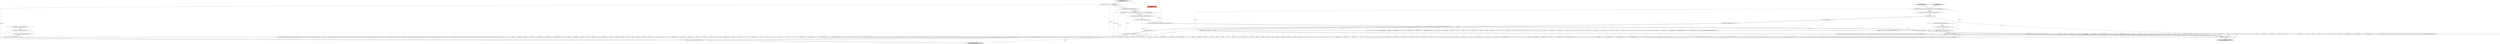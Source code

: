 digraph {
11 [style = filled, label = "setState(827)@@@7@@@['1', '1', '0']", fillcolor = white, shape = ellipse image = "AAA0AAABBB1BBB"];
9 [style = filled, label = "_localctx.exception = re@@@47@@@['1', '1', '0']", fillcolor = white, shape = ellipse image = "AAA0AAABBB1BBB"];
6 [style = filled, label = "int _la@@@5@@@['1', '1', '0']", fillcolor = white, shape = ellipse image = "AAA0AAABBB1BBB"];
32 [style = filled, label = "_errHandler.reportError(this,re)@@@180@@@['0', '0', '1']", fillcolor = white, shape = ellipse image = "AAA0AAABBB3BBB"];
25 [style = filled, label = "int _parentState = getState()@@@4@@@['0', '0', '1']", fillcolor = white, shape = ellipse image = "AAA0AAABBB3BBB"];
4 [style = filled, label = "TableIdentifierContext _localctx = new TableIdentifierContext(_ctx,getState())@@@3@@@['1', '1', '0']", fillcolor = white, shape = ellipse image = "AAA0AAABBB1BBB"];
22 [style = filled, label = "PrimaryExpressionContext _localctx = new PrimaryExpressionContext(_ctx,_parentState)@@@5@@@['0', '0', '1']", fillcolor = white, shape = ellipse image = "AAA0AAABBB3BBB"];
30 [style = filled, label = "int _startState = 70@@@7@@@['0', '0', '1']", fillcolor = white, shape = ellipse image = "AAA0AAABBB3BBB"];
21 [style = filled, label = "RecognitionException re@@@178@@@['0', '0', '1']", fillcolor = white, shape = diamond image = "AAA0AAABBB3BBB"];
3 [style = filled, label = "tableIdentifier['1', '0', '0']", fillcolor = lightgray, shape = diamond image = "AAA0AAABBB1BBB"];
5 [style = filled, label = "enterRule(_localctx,106,RULE_tableIdentifier)@@@4@@@['1', '1', '0']", fillcolor = white, shape = ellipse image = "AAA0AAABBB1BBB"];
33 [style = filled, label = "int _alt@@@11@@@['0', '0', '1']", fillcolor = white, shape = ellipse image = "AAA0AAABBB3BBB"];
15 [style = filled, label = "enterOuterAlt(_localctx,2)@@@27@@@['1', '1', '0']", fillcolor = white, shape = ellipse image = "AAA0AAABBB1BBB"];
34 [style = filled, label = "PrimaryExpressionContext _prevctx = _localctx@@@6@@@['0', '0', '1']", fillcolor = white, shape = ellipse image = "AAA0AAABBB3BBB"];
31 [style = filled, label = "_localctx.exception = re@@@179@@@['0', '0', '1']", fillcolor = white, shape = ellipse image = "AAA0AAABBB3BBB"];
16 [style = filled, label = "(((_la) & ~0x3f) == 0 && ((1L << _la) & ((1L << ANALYZE) | (1L << ANALYZED) | (1L << CATALOGS) | (1L << COLUMNS) | (1L << CURRENT_DATE) | (1L << CURRENT_TIME) | (1L << CURRENT_TIMESTAMP) | (1L << DAY) | (1L << DEBUG) | (1L << EXECUTABLE) | (1L << EXPLAIN) | (1L << FIRST) | (1L << FORMAT) | (1L << FULL) | (1L << FUNCTIONS) | (1L << GRAPHVIZ) | (1L << HOUR) | (1L << INTERVAL) | (1L << LAST) | (1L << LIMIT) | (1L << MAPPED) | (1L << MINUTE) | (1L << MONTH))) != 0) || ((((_la - 70)) & ~0x3f) == 0 && ((1L << (_la - 70)) & ((1L << (OPTIMIZED - 70)) | (1L << (PARSED - 70)) | (1L << (PHYSICAL - 70)) | (1L << (PIVOT - 70)) | (1L << (PLAN - 70)) | (1L << (RLIKE - 70)) | (1L << (QUERY - 70)) | (1L << (SCHEMAS - 70)) | (1L << (SECOND - 70)) | (1L << (SHOW - 70)) | (1L << (SYS - 70)) | (1L << (TABLES - 70)) | (1L << (TEXT - 70)) | (1L << (TOP - 70)) | (1L << (TYPE - 70)) | (1L << (TYPES - 70)) | (1L << (VERIFY - 70)) | (1L << (YEAR - 70)) | (1L << (IDENTIFIER - 70)) | (1L << (DIGIT_IDENTIFIER - 70)) | (1L << (QUOTED_IDENTIFIER - 70)))) != 0) || _la == BACKQUOTED_IDENTIFIER@@@15@@@['1', '1', '0']", fillcolor = white, shape = diamond image = "AAA0AAABBB1BBB"];
1 [style = filled, label = "enterOuterAlt(_localctx,1)@@@10@@@['1', '1', '0']", fillcolor = white, shape = ellipse image = "AAA0AAABBB1BBB"];
19 [style = filled, label = "tableIdentifier['0', '1', '0']", fillcolor = lightgray, shape = diamond image = "AAA0AAABBB2BBB"];
18 [style = filled, label = "int _la@@@9@@@['1', '1', '1']", fillcolor = white, shape = ellipse image = "AAA0AAABBB1BBB"];
17 [style = filled, label = "{setState(824)_errHandler.sync(this)switch (getInterpreter().adaptivePredict(_input,109,_ctx)) {case 1:{setState(821)((TableIdentifierContext)_localctx).catalog = identifier()setState(822)match(T__3)}breaksetState(826)((TableIdentifierContext)_localctx).name = identifier()}@@@28@@@['1', '1', '0']", fillcolor = white, shape = ellipse image = "AAA0AAABBB1BBB"];
7 [style = filled, label = "RecognitionException re@@@46@@@['1', '1', '0']", fillcolor = white, shape = diamond image = "AAA0AAABBB1BBB"];
20 [style = filled, label = "enterOuterAlt(_localctx,1)@@@12@@@['0', '0', '1']", fillcolor = white, shape = ellipse image = "AAA0AAABBB3BBB"];
2 [style = filled, label = "{setState(818)_errHandler.sync(this)_la = _input.LA(1)if ((((_la) & ~0x3f) == 0 && ((1L << _la) & ((1L << ANALYZE) | (1L << ANALYZED) | (1L << CATALOGS) | (1L << COLUMNS) | (1L << CURRENT_DATE) | (1L << CURRENT_TIME) | (1L << CURRENT_TIMESTAMP) | (1L << DAY) | (1L << DEBUG) | (1L << EXECUTABLE) | (1L << EXPLAIN) | (1L << FIRST) | (1L << FORMAT) | (1L << FULL) | (1L << FUNCTIONS) | (1L << GRAPHVIZ) | (1L << HOUR) | (1L << INTERVAL) | (1L << LAST) | (1L << LIMIT) | (1L << MAPPED) | (1L << MINUTE) | (1L << MONTH))) != 0) || ((((_la - 70)) & ~0x3f) == 0 && ((1L << (_la - 70)) & ((1L << (OPTIMIZED - 70)) | (1L << (PARSED - 70)) | (1L << (PHYSICAL - 70)) | (1L << (PIVOT - 70)) | (1L << (PLAN - 70)) | (1L << (RLIKE - 70)) | (1L << (QUERY - 70)) | (1L << (SCHEMAS - 70)) | (1L << (SECOND - 70)) | (1L << (SHOW - 70)) | (1L << (SYS - 70)) | (1L << (TABLES - 70)) | (1L << (TEXT - 70)) | (1L << (TOP - 70)) | (1L << (TYPE - 70)) | (1L << (TYPES - 70)) | (1L << (VERIFY - 70)) | (1L << (YEAR - 70)) | (1L << (IDENTIFIER - 70)) | (1L << (DIGIT_IDENTIFIER - 70)) | (1L << (QUOTED_IDENTIFIER - 70)))) != 0) || _la == BACKQUOTED_IDENTIFIER) {{setState(815)((TableIdentifierContext)_localctx).catalog = identifier()setState(816)match(T__3)}}setState(820)match(TABLE_IDENTIFIER)}@@@11@@@['1', '1', '0']", fillcolor = white, shape = ellipse image = "AAA0AAABBB1BBB"];
0 [style = filled, label = "_errHandler.recover(this,re)@@@49@@@['1', '1', '0']", fillcolor = white, shape = ellipse image = "AAA0AAABBB1BBB"];
29 [style = filled, label = "{unrollRecursionContexts(_parentctx)}@@@183@@@['0', '0', '1']", fillcolor = white, shape = ellipse image = "AAA0AAABBB3BBB"];
35 [style = filled, label = "return _localctx@@@186@@@['0', '0', '1']", fillcolor = lightgray, shape = ellipse image = "AAA0AAABBB3BBB"];
14 [style = filled, label = "return _localctx@@@54@@@['1', '1', '0']", fillcolor = lightgray, shape = ellipse image = "AAA0AAABBB1BBB"];
36 [style = filled, label = "ParserRuleContext _parentctx = _ctx@@@3@@@['0', '0', '1']", fillcolor = white, shape = ellipse image = "AAA0AAABBB3BBB"];
26 [style = filled, label = "{setState(668)_errHandler.sync(this)switch (getInterpreter().adaptivePredict(_input,91,_ctx)) {case 1:{_localctx = new CastContext(_localctx)_ctx = _localctx_prevctx = _localctxsetState(633)castExpression()}breakcase 2:{_localctx = new ExtractContext(_localctx)_ctx = _localctx_prevctx = _localctxsetState(634)extractExpression()}breakcase 3:{_localctx = new CurrentDateTimeFunctionContext(_localctx)_ctx = _localctx_prevctx = _localctxsetState(635)builtinDateTimeFunction()}breakcase 4:{_localctx = new ConstantDefaultContext(_localctx)_ctx = _localctx_prevctx = _localctxsetState(636)constant()}breakcase 5:{_localctx = new StarContext(_localctx)_ctx = _localctx_prevctx = _localctxsetState(640)_la = _input.LA(1)if ((((_la) & ~0x3f) == 0 && ((1L << _la) & ((1L << ANALYZE) | (1L << ANALYZED) | (1L << CATALOGS) | (1L << COLUMNS) | (1L << CURRENT_DATE) | (1L << CURRENT_TIME) | (1L << CURRENT_TIMESTAMP) | (1L << DAY) | (1L << DEBUG) | (1L << EXECUTABLE) | (1L << EXPLAIN) | (1L << FIRST) | (1L << FORMAT) | (1L << FULL) | (1L << FUNCTIONS) | (1L << GRAPHVIZ) | (1L << HOUR) | (1L << INTERVAL) | (1L << LAST) | (1L << LIMIT) | (1L << MAPPED) | (1L << MINUTE) | (1L << MONTH))) != 0) || ((((_la - 70)) & ~0x3f) == 0 && ((1L << (_la - 70)) & ((1L << (OPTIMIZED - 70)) | (1L << (PARSED - 70)) | (1L << (PHYSICAL - 70)) | (1L << (PIVOT - 70)) | (1L << (PLAN - 70)) | (1L << (RLIKE - 70)) | (1L << (QUERY - 70)) | (1L << (SCHEMAS - 70)) | (1L << (SECOND - 70)) | (1L << (SHOW - 70)) | (1L << (SYS - 70)) | (1L << (TABLES - 70)) | (1L << (TEXT - 70)) | (1L << (TOP - 70)) | (1L << (TYPE - 70)) | (1L << (TYPES - 70)) | (1L << (VERIFY - 70)) | (1L << (YEAR - 70)) | (1L << (IDENTIFIER - 70)) | (1L << (DIGIT_IDENTIFIER - 70)) | (1L << (QUOTED_IDENTIFIER - 70)))) != 0) || _la == BACKQUOTED_IDENTIFIER) {{setState(637)qualifiedName()setState(638)match(DOT)}}setState(642)match(ASTERISK)}breakcase 6:{_localctx = new FunctionContext(_localctx)_ctx = _localctx_prevctx = _localctxsetState(643)functionExpression()}breakcase 7:{_localctx = new SubqueryExpressionContext(_localctx)_ctx = _localctx_prevctx = _localctxsetState(644)match(T__0)setState(645)query()setState(646)match(T__1)}breakcase 8:{_localctx = new DereferenceContext(_localctx)_ctx = _localctx_prevctx = _localctxsetState(648)qualifiedName()}breakcase 9:{_localctx = new ParenthesizedExpressionContext(_localctx)_ctx = _localctx_prevctx = _localctxsetState(649)match(T__0)setState(650)expression()setState(651)match(T__1)}breakcase 10:{_localctx = new CaseContext(_localctx)_ctx = _localctx_prevctx = _localctxsetState(653)match(CASE)setState(655)_la = _input.LA(1)if ((((_la) & ~0x3f) == 0 && ((1L << _la) & ((1L << T__0) | (1L << ANALYZE) | (1L << ANALYZED) | (1L << CASE) | (1L << CAST) | (1L << CATALOGS) | (1L << COLUMNS) | (1L << CONVERT) | (1L << CURRENT_DATE) | (1L << CURRENT_TIME) | (1L << CURRENT_TIMESTAMP) | (1L << DAY) | (1L << DEBUG) | (1L << EXECUTABLE) | (1L << EXISTS) | (1L << EXPLAIN) | (1L << EXTRACT) | (1L << FALSE) | (1L << FIRST) | (1L << FORMAT) | (1L << FULL) | (1L << FUNCTIONS) | (1L << GRAPHVIZ) | (1L << HOUR) | (1L << INTERVAL) | (1L << LAST) | (1L << LEFT) | (1L << LIMIT) | (1L << MAPPED) | (1L << MATCH) | (1L << MINUTE) | (1L << MONTH))) != 0) || ((((_la - 66)) & ~0x3f) == 0 && ((1L << (_la - 66)) & ((1L << (NOT - 66)) | (1L << (NULL - 66)) | (1L << (OPTIMIZED - 66)) | (1L << (PARSED - 66)) | (1L << (PHYSICAL - 66)) | (1L << (PIVOT - 66)) | (1L << (PLAN - 66)) | (1L << (RIGHT - 66)) | (1L << (RLIKE - 66)) | (1L << (QUERY - 66)) | (1L << (SCHEMAS - 66)) | (1L << (SECOND - 66)) | (1L << (SHOW - 66)) | (1L << (SYS - 66)) | (1L << (TABLES - 66)) | (1L << (TEXT - 66)) | (1L << (TRUE - 66)) | (1L << (TOP - 66)) | (1L << (TYPE - 66)) | (1L << (TYPES - 66)) | (1L << (VERIFY - 66)) | (1L << (YEAR - 66)) | (1L << (FUNCTION_ESC - 66)) | (1L << (DATE_ESC - 66)) | (1L << (TIME_ESC - 66)) | (1L << (TIMESTAMP_ESC - 66)) | (1L << (GUID_ESC - 66)) | (1L << (PLUS - 66)) | (1L << (MINUS - 66)) | (1L << (ASTERISK - 66)) | (1L << (PARAM - 66)) | (1L << (STRING - 66)) | (1L << (INTEGER_VALUE - 66)) | (1L << (DECIMAL_VALUE - 66)))) != 0) || ((((_la - 130)) & ~0x3f) == 0 && ((1L << (_la - 130)) & ((1L << (IDENTIFIER - 130)) | (1L << (DIGIT_IDENTIFIER - 130)) | (1L << (QUOTED_IDENTIFIER - 130)) | (1L << (BACKQUOTED_IDENTIFIER - 130)))) != 0)) {{setState(654)((CaseContext)_localctx).operand = booleanExpression(0)}}setState(658)_errHandler.sync(this)_la = _input.LA(1)setState(664)_la = _input.LA(1)if (_la == ELSE) {{setState(662)match(ELSE)setState(663)((CaseContext)_localctx).elseClause = booleanExpression(0)}}setState(666)match(END)}break_ctx.stop = _input.LT(-1)setState(675)_errHandler.sync(this)_alt = getInterpreter().adaptivePredict(_input,92,_ctx)while (_alt != 2 && _alt != org.antlr.v4.runtime.atn.ATN.INVALID_ALT_NUMBER) {if (_alt == 1) {if (_parseListeners != null) triggerExitRuleEvent()_prevctx = _localctx{{_localctx = new CastOperatorExpressionContext(new PrimaryExpressionContext(_parentctx,_parentState))pushNewRecursionContext(_localctx,_startState,RULE_primaryExpression)setState(670)if (!(precpred(_ctx,10))) throw new FailedPredicateException(this,\"precpred(_ctx, 10)\")setState(671)match(CAST_OP)setState(672)dataType()}}}setState(677)_errHandler.sync(this)_alt = getInterpreter().adaptivePredict(_input,92,_ctx)}}@@@13@@@['0', '0', '1']", fillcolor = white, shape = ellipse image = "AAA0AAABBB3BBB"];
13 [style = filled, label = "_errHandler.sync(this)@@@8@@@['1', '1', '0']", fillcolor = white, shape = ellipse image = "AAA0AAABBB1BBB"];
23 [style = filled, label = "int _p@@@2@@@['0', '0', '1']", fillcolor = tomato, shape = box image = "AAA0AAABBB3BBB"];
10 [style = filled, label = "_errHandler.reportError(this,re)@@@48@@@['1', '1', '0']", fillcolor = white, shape = ellipse image = "AAA0AAABBB1BBB"];
28 [style = filled, label = "primaryExpression['0', '0', '1']", fillcolor = lightgray, shape = diamond image = "AAA0AAABBB3BBB"];
8 [style = filled, label = "getInterpreter().adaptivePredict(_input,109,_ctx)@@@31@@@['1', '1', '0']", fillcolor = white, shape = diamond image = "AAA0AAABBB1BBB"];
24 [style = filled, label = "enterRecursionRule(_localctx,70,RULE_primaryExpression,_p)@@@8@@@['0', '0', '1']", fillcolor = white, shape = ellipse image = "AAA0AAABBB3BBB"];
27 [style = filled, label = "_errHandler.recover(this,re)@@@181@@@['0', '0', '1']", fillcolor = white, shape = ellipse image = "AAA0AAABBB3BBB"];
12 [style = filled, label = "{exitRule()}@@@51@@@['1', '1', '0']", fillcolor = white, shape = ellipse image = "AAA0AAABBB1BBB"];
18->15 [style = dotted, label="true"];
25->26 [style = solid, label="_parentState"];
18->1 [style = dotted, label="true"];
24->18 [style = bold, label=""];
18->26 [style = solid, label="_la"];
26->35 [style = solid, label="_localctx"];
30->26 [style = solid, label="_startState"];
23->24 [style = solid, label="_p"];
22->24 [style = solid, label="_localctx"];
22->20 [style = solid, label="_localctx"];
6->11 [style = bold, label=""];
4->5 [style = bold, label=""];
7->9 [style = bold, label=""];
15->17 [style = bold, label=""];
12->14 [style = bold, label=""];
29->35 [style = bold, label=""];
18->8 [style = dotted, label="true"];
7->10 [style = dotted, label="true"];
18->33 [style = bold, label=""];
32->27 [style = bold, label=""];
17->12 [style = bold, label=""];
36->25 [style = bold, label=""];
22->34 [style = solid, label="_localctx"];
36->29 [style = solid, label="_parentctx"];
33->20 [style = bold, label=""];
4->5 [style = solid, label="_localctx"];
7->9 [style = dotted, label="true"];
31->32 [style = bold, label=""];
13->18 [style = bold, label=""];
17->14 [style = solid, label="_localctx"];
27->29 [style = bold, label=""];
18->16 [style = dotted, label="true"];
2->14 [style = solid, label="_localctx"];
25->22 [style = solid, label="_parentState"];
33->26 [style = solid, label="_alt"];
22->34 [style = bold, label=""];
0->12 [style = bold, label=""];
2->12 [style = bold, label=""];
28->36 [style = bold, label=""];
36->26 [style = solid, label="_parentctx"];
11->13 [style = bold, label=""];
22->26 [style = solid, label="_localctx"];
19->4 [style = bold, label=""];
21->27 [style = dotted, label="true"];
28->23 [style = dotted, label="true"];
18->1 [style = bold, label=""];
4->1 [style = solid, label="_localctx"];
7->0 [style = dotted, label="true"];
21->31 [style = dotted, label="true"];
21->32 [style = dotted, label="true"];
34->30 [style = bold, label=""];
6->2 [style = solid, label="_la"];
25->22 [style = bold, label=""];
20->26 [style = bold, label=""];
21->31 [style = bold, label=""];
1->2 [style = bold, label=""];
3->4 [style = bold, label=""];
30->24 [style = bold, label=""];
10->0 [style = bold, label=""];
5->6 [style = bold, label=""];
26->29 [style = bold, label=""];
9->10 [style = bold, label=""];
4->15 [style = solid, label="_localctx"];
18->15 [style = bold, label=""];
}
